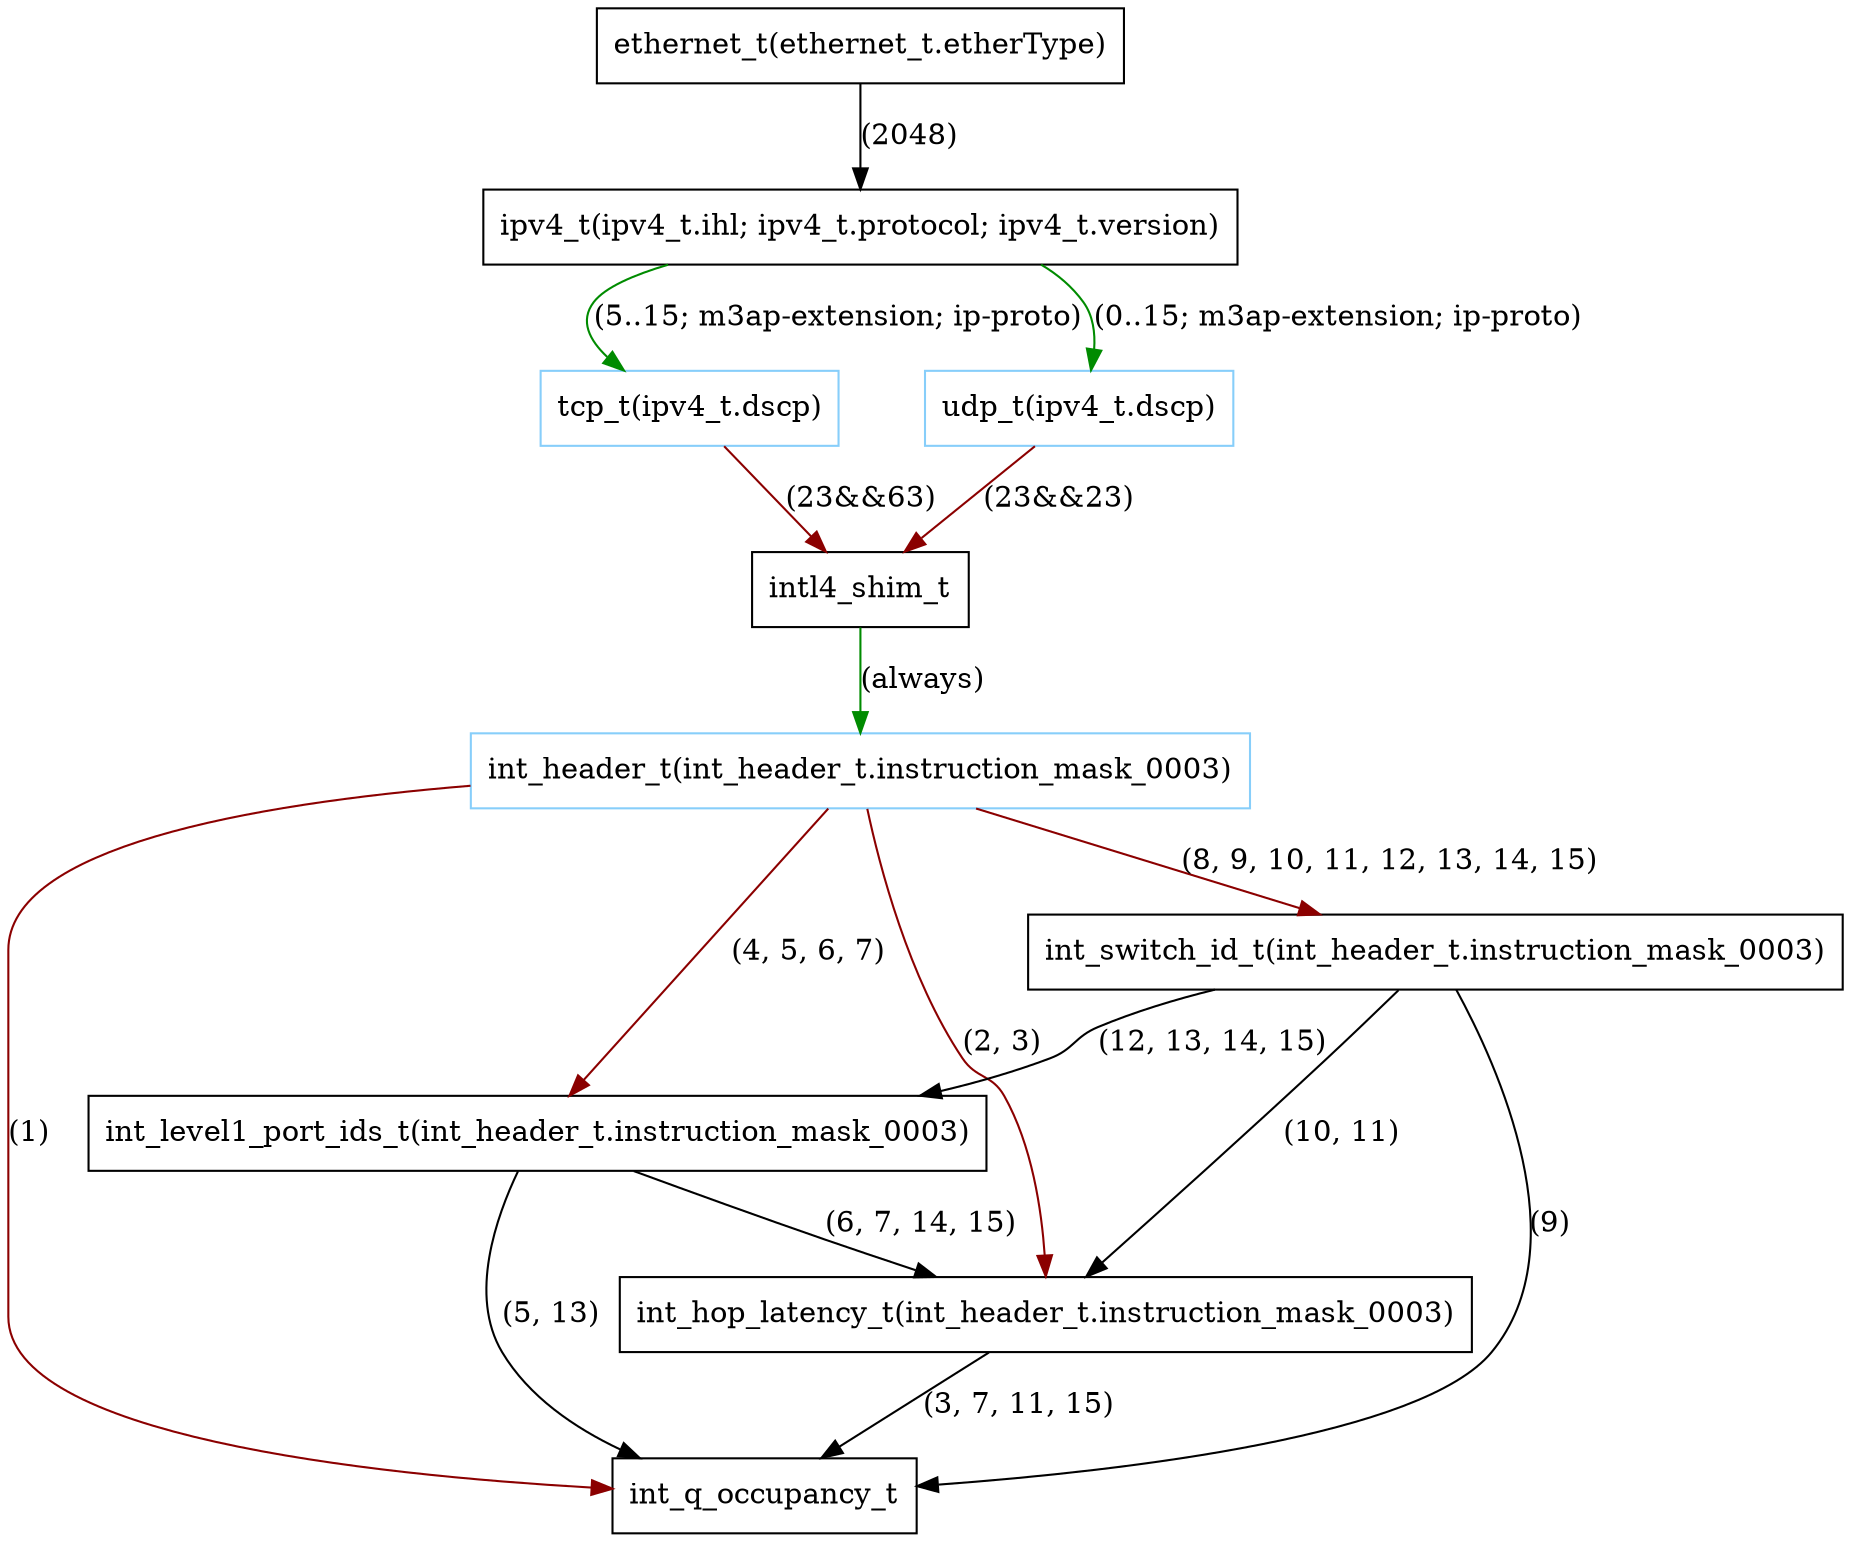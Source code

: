 digraph Transition{

int_header_t ["shape" = rectangle, "label" = "int_header_t(int_header_t.instruction_mask_0003)","color" = lightskyblue]

int_q_occupancy_t ["shape" = rectangle, "label" = "int_q_occupancy_t"]

int_hop_latency_t ["shape" = rectangle, "label" = "int_hop_latency_t(int_header_t.instruction_mask_0003)"]

int_level1_port_ids_t ["shape" = rectangle, "label" = "int_level1_port_ids_t(int_header_t.instruction_mask_0003)"]

int_switch_id_t ["shape" = rectangle, "label" = "int_switch_id_t(int_header_t.instruction_mask_0003)"]

ethernet_t ["shape" = rectangle, "label" = "ethernet_t(ethernet_t.etherType)"]

ipv4_t ["shape" = rectangle, "label" = "ipv4_t(ipv4_t.ihl; ipv4_t.protocol; ipv4_t.version)"]

intl4_shim_t ["shape" = rectangle, "label" = "intl4_shim_t"]

tcp_t ["shape" = rectangle, "label" = "tcp_t(ipv4_t.dscp)","color" = lightskyblue]

udp_t ["shape" = rectangle, "label" = "udp_t(ipv4_t.dscp)","color" = lightskyblue]

int_header_t -> int_q_occupancy_t ["shape" = rectangle, "label" = "(1)","color" = red4]

int_header_t -> int_hop_latency_t ["shape" = rectangle, "label" = "(2, 3)","color" = red4]

int_hop_latency_t -> int_q_occupancy_t ["shape" = rectangle, "label" = "(3, 7, 11, 15)"]

int_header_t -> int_level1_port_ids_t ["shape" = rectangle, "label" = "(4, 5, 6, 7)","color" = red4]

int_level1_port_ids_t -> int_q_occupancy_t ["shape" = rectangle, "label" = "(5, 13)"]

int_level1_port_ids_t -> int_hop_latency_t ["shape" = rectangle, "label" = "(6, 7, 14, 15)"]

int_header_t -> int_switch_id_t ["shape" = rectangle, "label" = "(8, 9, 10, 11, 12, 13, 14, 15)","color" = red4]

int_switch_id_t -> int_q_occupancy_t ["shape" = rectangle, "label" = "(9)"]

int_switch_id_t -> int_hop_latency_t ["shape" = rectangle, "label" = "(10, 11)"]

int_switch_id_t -> int_level1_port_ids_t ["shape" = rectangle, "label" = "(12, 13, 14, 15)"]

ethernet_t -> ipv4_t ["shape" = rectangle, "label" = "(2048)"]

intl4_shim_t -> int_header_t ["shape" = rectangle, "label" = "(always)","color" = green4]

ipv4_t -> tcp_t ["shape" = rectangle, "label" = "(5..15; m3ap-extension; ip-proto)","color" = green4]

ipv4_t -> udp_t ["shape" = rectangle, "label" = "(0..15; m3ap-extension; ip-proto)","color" = green4]

tcp_t -> intl4_shim_t ["shape" = rectangle, "label" = "(23&&63)","color" = red4]

udp_t -> intl4_shim_t ["shape" = rectangle, "label" = "(23&&23)","color" = red4]

}


